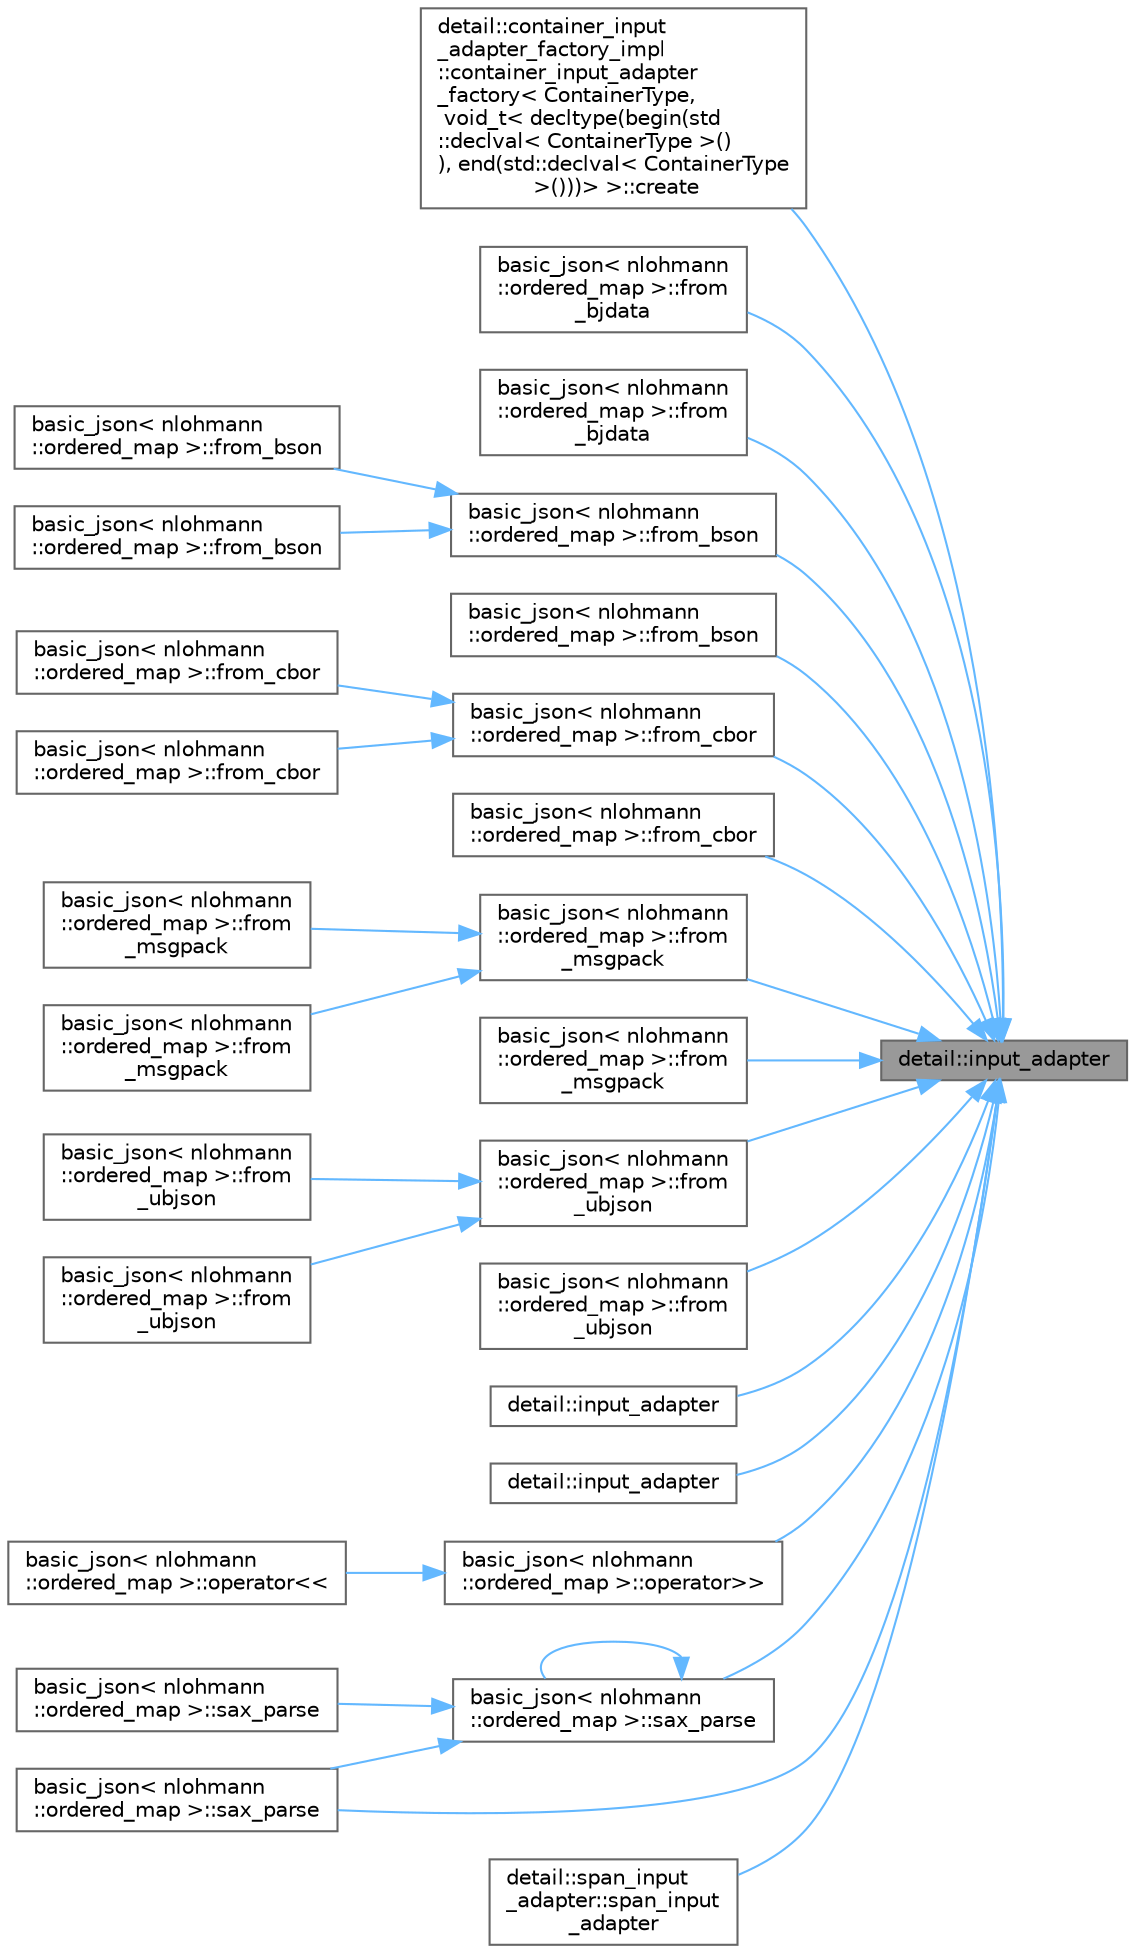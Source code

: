 digraph "detail::input_adapter"
{
 // LATEX_PDF_SIZE
  bgcolor="transparent";
  edge [fontname=Helvetica,fontsize=10,labelfontname=Helvetica,labelfontsize=10];
  node [fontname=Helvetica,fontsize=10,shape=box,height=0.2,width=0.4];
  rankdir="RL";
  Node1 [id="Node000001",label="detail::input_adapter",height=0.2,width=0.4,color="gray40", fillcolor="grey60", style="filled", fontcolor="black",tooltip=" "];
  Node1 -> Node2 [id="edge1_Node000001_Node000002",dir="back",color="steelblue1",style="solid",tooltip=" "];
  Node2 [id="Node000002",label="detail::container_input\l_adapter_factory_impl\l::container_input_adapter\l_factory\< ContainerType,\l void_t\< decltype(begin(std\l::declval\< ContainerType \>()\l), end(std::declval\< ContainerType\l \>()))\> \>::create",height=0.2,width=0.4,color="grey40", fillcolor="white", style="filled",URL="$structdetail_1_1container__input__adapter__factory__impl_1_1container__input__adapter__factory_3c644ae35b641285039c4edb8bb512793.html#a6b9ccb1f4f7503123e553956abde9b85",tooltip=" "];
  Node1 -> Node3 [id="edge2_Node000001_Node000003",dir="back",color="steelblue1",style="solid",tooltip=" "];
  Node3 [id="Node000003",label="basic_json\< nlohmann\l::ordered_map \>::from\l_bjdata",height=0.2,width=0.4,color="grey40", fillcolor="white", style="filled",URL="$classbasic__json.html#a59327f708c0555e2928487bcddf71293",tooltip=" "];
  Node1 -> Node4 [id="edge3_Node000001_Node000004",dir="back",color="steelblue1",style="solid",tooltip=" "];
  Node4 [id="Node000004",label="basic_json\< nlohmann\l::ordered_map \>::from\l_bjdata",height=0.2,width=0.4,color="grey40", fillcolor="white", style="filled",URL="$classbasic__json.html#accf7ae6f9b2fee171484c5ef54f08d1e",tooltip=" "];
  Node1 -> Node5 [id="edge4_Node000001_Node000005",dir="back",color="steelblue1",style="solid",tooltip=" "];
  Node5 [id="Node000005",label="basic_json\< nlohmann\l::ordered_map \>::from_bson",height=0.2,width=0.4,color="grey40", fillcolor="white", style="filled",URL="$classbasic__json.html#a4b0dfca88b11ea59a2568707767622d8",tooltip=" "];
  Node5 -> Node6 [id="edge5_Node000005_Node000006",dir="back",color="steelblue1",style="solid",tooltip=" "];
  Node6 [id="Node000006",label="basic_json\< nlohmann\l::ordered_map \>::from_bson",height=0.2,width=0.4,color="grey40", fillcolor="white", style="filled",URL="$classbasic__json.html#a7e33baaab9ab497f0fe6b797134c9524",tooltip=" "];
  Node5 -> Node7 [id="edge6_Node000005_Node000007",dir="back",color="steelblue1",style="solid",tooltip=" "];
  Node7 [id="Node000007",label="basic_json\< nlohmann\l::ordered_map \>::from_bson",height=0.2,width=0.4,color="grey40", fillcolor="white", style="filled",URL="$classbasic__json.html#aed9761fba9571455a96309f7ba647757",tooltip=" "];
  Node1 -> Node8 [id="edge7_Node000001_Node000008",dir="back",color="steelblue1",style="solid",tooltip=" "];
  Node8 [id="Node000008",label="basic_json\< nlohmann\l::ordered_map \>::from_bson",height=0.2,width=0.4,color="grey40", fillcolor="white", style="filled",URL="$classbasic__json.html#a2513159e8df9a81bf03ed34e1147b42e",tooltip=" "];
  Node1 -> Node9 [id="edge8_Node000001_Node000009",dir="back",color="steelblue1",style="solid",tooltip=" "];
  Node9 [id="Node000009",label="basic_json\< nlohmann\l::ordered_map \>::from_cbor",height=0.2,width=0.4,color="grey40", fillcolor="white", style="filled",URL="$classbasic__json.html#a5bc3c67eaf6e9b22c8b446f9695249e9",tooltip=" "];
  Node9 -> Node10 [id="edge9_Node000009_Node000010",dir="back",color="steelblue1",style="solid",tooltip=" "];
  Node10 [id="Node000010",label="basic_json\< nlohmann\l::ordered_map \>::from_cbor",height=0.2,width=0.4,color="grey40", fillcolor="white", style="filled",URL="$classbasic__json.html#a89a8b31922ebb7a637e723ac7873fa4a",tooltip=" "];
  Node9 -> Node11 [id="edge10_Node000009_Node000011",dir="back",color="steelblue1",style="solid",tooltip=" "];
  Node11 [id="Node000011",label="basic_json\< nlohmann\l::ordered_map \>::from_cbor",height=0.2,width=0.4,color="grey40", fillcolor="white", style="filled",URL="$classbasic__json.html#a8680ff0784c185b6898839a98de88486",tooltip=" "];
  Node1 -> Node12 [id="edge11_Node000001_Node000012",dir="back",color="steelblue1",style="solid",tooltip=" "];
  Node12 [id="Node000012",label="basic_json\< nlohmann\l::ordered_map \>::from_cbor",height=0.2,width=0.4,color="grey40", fillcolor="white", style="filled",URL="$classbasic__json.html#a08ab03513b96f5a864bf623aeb70f122",tooltip=" "];
  Node1 -> Node13 [id="edge12_Node000001_Node000013",dir="back",color="steelblue1",style="solid",tooltip=" "];
  Node13 [id="Node000013",label="basic_json\< nlohmann\l::ordered_map \>::from\l_msgpack",height=0.2,width=0.4,color="grey40", fillcolor="white", style="filled",URL="$classbasic__json.html#ab0c025488572f913ca5529a2ef62d066",tooltip=" "];
  Node13 -> Node14 [id="edge13_Node000013_Node000014",dir="back",color="steelblue1",style="solid",tooltip=" "];
  Node14 [id="Node000014",label="basic_json\< nlohmann\l::ordered_map \>::from\l_msgpack",height=0.2,width=0.4,color="grey40", fillcolor="white", style="filled",URL="$classbasic__json.html#a2a721efc291300b45ac410ab75b8478b",tooltip=" "];
  Node13 -> Node15 [id="edge14_Node000013_Node000015",dir="back",color="steelblue1",style="solid",tooltip=" "];
  Node15 [id="Node000015",label="basic_json\< nlohmann\l::ordered_map \>::from\l_msgpack",height=0.2,width=0.4,color="grey40", fillcolor="white", style="filled",URL="$classbasic__json.html#ae8c5fdb783d4f97a9062ab41809ec0c6",tooltip=" "];
  Node1 -> Node16 [id="edge15_Node000001_Node000016",dir="back",color="steelblue1",style="solid",tooltip=" "];
  Node16 [id="Node000016",label="basic_json\< nlohmann\l::ordered_map \>::from\l_msgpack",height=0.2,width=0.4,color="grey40", fillcolor="white", style="filled",URL="$classbasic__json.html#af7d84b161b2d93f9b2b3ac8d68afeb96",tooltip=" "];
  Node1 -> Node17 [id="edge16_Node000001_Node000017",dir="back",color="steelblue1",style="solid",tooltip=" "];
  Node17 [id="Node000017",label="basic_json\< nlohmann\l::ordered_map \>::from\l_ubjson",height=0.2,width=0.4,color="grey40", fillcolor="white", style="filled",URL="$classbasic__json.html#a4588941095d03624ada4f0023d93944a",tooltip=" "];
  Node17 -> Node18 [id="edge17_Node000017_Node000018",dir="back",color="steelblue1",style="solid",tooltip=" "];
  Node18 [id="Node000018",label="basic_json\< nlohmann\l::ordered_map \>::from\l_ubjson",height=0.2,width=0.4,color="grey40", fillcolor="white", style="filled",URL="$classbasic__json.html#aa375318d8ef6052fd4d606d596d9c424",tooltip=" "];
  Node17 -> Node19 [id="edge18_Node000017_Node000019",dir="back",color="steelblue1",style="solid",tooltip=" "];
  Node19 [id="Node000019",label="basic_json\< nlohmann\l::ordered_map \>::from\l_ubjson",height=0.2,width=0.4,color="grey40", fillcolor="white", style="filled",URL="$classbasic__json.html#ad915ce03b8ec612764bb67d09e658a0d",tooltip=" "];
  Node1 -> Node20 [id="edge19_Node000001_Node000020",dir="back",color="steelblue1",style="solid",tooltip=" "];
  Node20 [id="Node000020",label="basic_json\< nlohmann\l::ordered_map \>::from\l_ubjson",height=0.2,width=0.4,color="grey40", fillcolor="white", style="filled",URL="$classbasic__json.html#a5dd7470a3be83b27cf162c0261e6b63d",tooltip=" "];
  Node1 -> Node21 [id="edge20_Node000001_Node000021",dir="back",color="steelblue1",style="solid",tooltip=" "];
  Node21 [id="Node000021",label="detail::input_adapter",height=0.2,width=0.4,color="grey40", fillcolor="white", style="filled",URL="$namespacedetail.html#a53fa6fb154a643a2202e31cb18f47c97",tooltip=" "];
  Node1 -> Node22 [id="edge21_Node000001_Node000022",dir="back",color="steelblue1",style="solid",tooltip=" "];
  Node22 [id="Node000022",label="detail::input_adapter",height=0.2,width=0.4,color="grey40", fillcolor="white", style="filled",URL="$namespacedetail.html#a15bd0aaa9bdb9a169ef1601f9f9613e3",tooltip=" "];
  Node1 -> Node23 [id="edge22_Node000001_Node000023",dir="back",color="steelblue1",style="solid",tooltip=" "];
  Node23 [id="Node000023",label="basic_json\< nlohmann\l::ordered_map \>::operator\>\>",height=0.2,width=0.4,color="grey40", fillcolor="white", style="filled",URL="$classbasic__json.html#aea0de29387d532e0bc5f2475cb83995d",tooltip=" "];
  Node23 -> Node24 [id="edge23_Node000023_Node000024",dir="back",color="steelblue1",style="solid",tooltip=" "];
  Node24 [id="Node000024",label="basic_json\< nlohmann\l::ordered_map \>::operator\<\<",height=0.2,width=0.4,color="grey40", fillcolor="white", style="filled",URL="$classbasic__json.html#af9907af448f7ff794120033e132025f6",tooltip=" "];
  Node1 -> Node25 [id="edge24_Node000001_Node000025",dir="back",color="steelblue1",style="solid",tooltip=" "];
  Node25 [id="Node000025",label="basic_json\< nlohmann\l::ordered_map \>::sax_parse",height=0.2,width=0.4,color="grey40", fillcolor="white", style="filled",URL="$classbasic__json.html#addedd5e53fa6eff6cd621f1615741c3d",tooltip=" "];
  Node25 -> Node26 [id="edge25_Node000025_Node000026",dir="back",color="steelblue1",style="solid",tooltip=" "];
  Node26 [id="Node000026",label="basic_json\< nlohmann\l::ordered_map \>::sax_parse",height=0.2,width=0.4,color="grey40", fillcolor="white", style="filled",URL="$classbasic__json.html#ad018e709338c810c56eaad606186a77e",tooltip=" "];
  Node25 -> Node25 [id="edge26_Node000025_Node000025",dir="back",color="steelblue1",style="solid",tooltip=" "];
  Node25 -> Node27 [id="edge27_Node000025_Node000027",dir="back",color="steelblue1",style="solid",tooltip=" "];
  Node27 [id="Node000027",label="basic_json\< nlohmann\l::ordered_map \>::sax_parse",height=0.2,width=0.4,color="grey40", fillcolor="white", style="filled",URL="$classbasic__json.html#a94cbf1844fef86e9301282ad8ca0f822",tooltip=" "];
  Node1 -> Node27 [id="edge28_Node000001_Node000027",dir="back",color="steelblue1",style="solid",tooltip=" "];
  Node1 -> Node28 [id="edge29_Node000001_Node000028",dir="back",color="steelblue1",style="solid",tooltip=" "];
  Node28 [id="Node000028",label="detail::span_input\l_adapter::span_input\l_adapter",height=0.2,width=0.4,color="grey40", fillcolor="white", style="filled",URL="$classdetail_1_1span__input__adapter.html#a8f3a694242ffd71722d292ffa9156e79",tooltip=" "];
}

